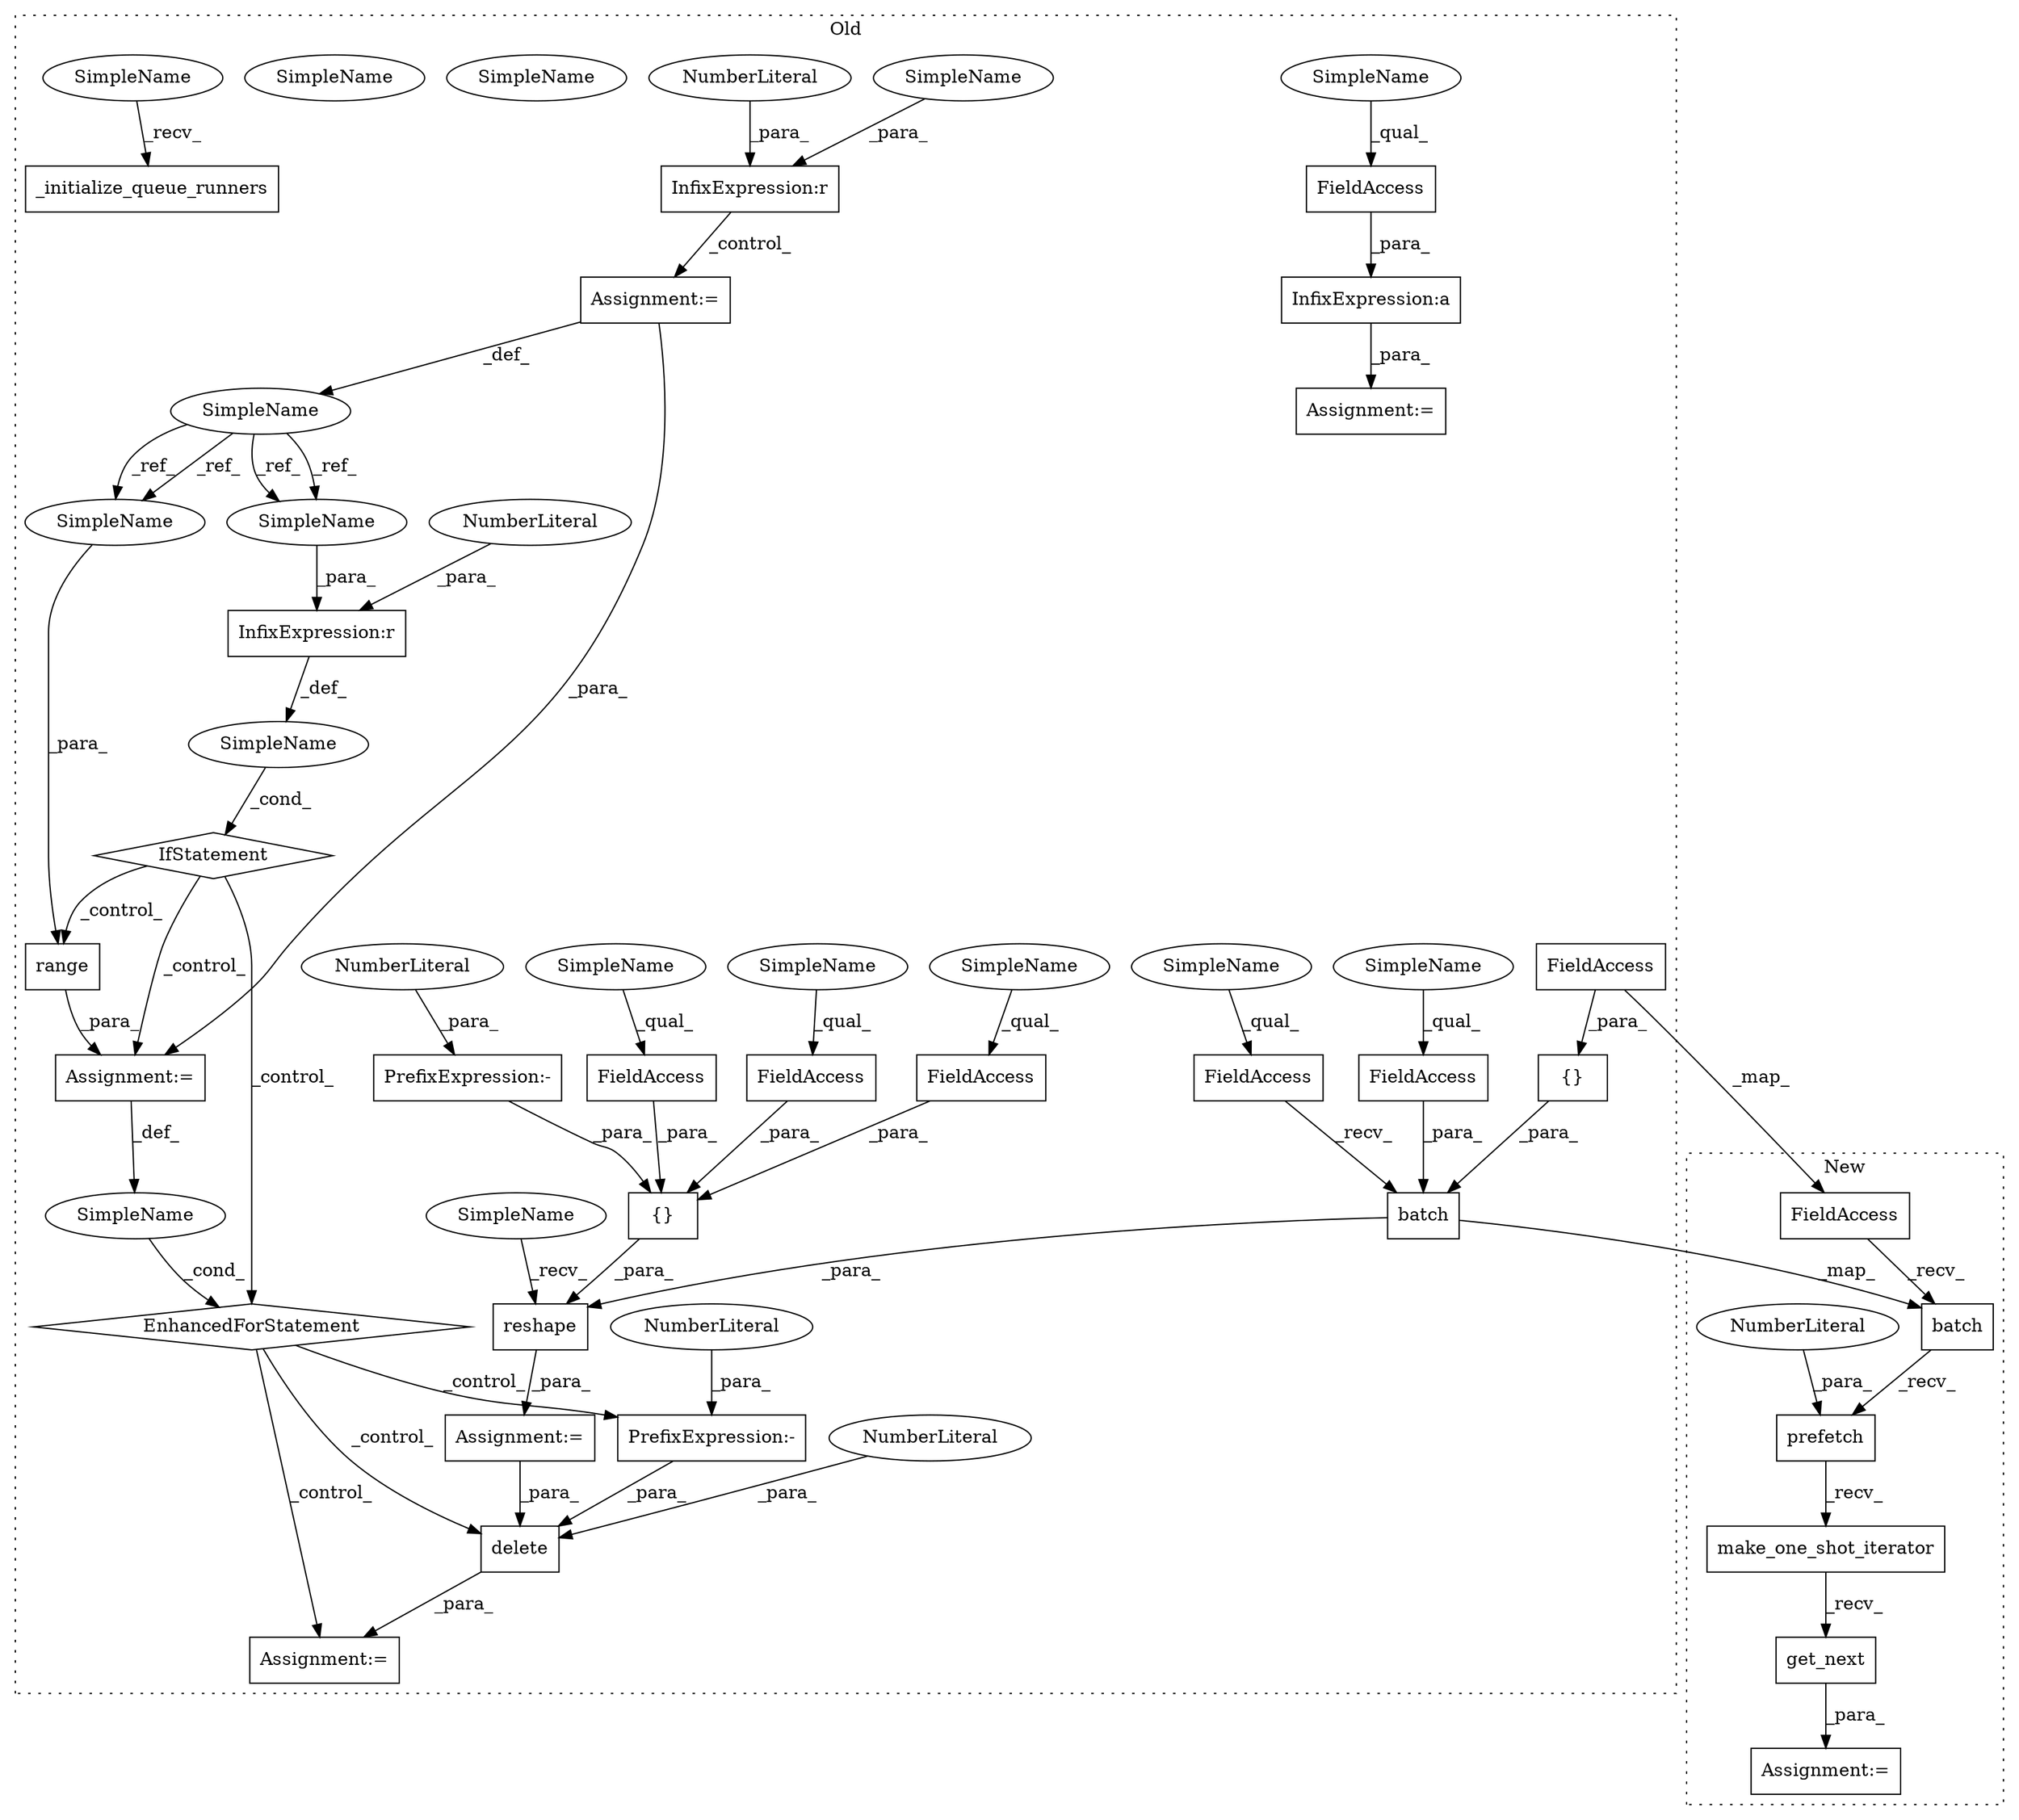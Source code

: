 digraph G {
subgraph cluster0 {
1 [label="IfStatement" a="25" s="12396,12414" l="4,2" shape="diamond"];
4 [label="SimpleName" a="42" s="" l="" shape="ellipse"];
5 [label="Assignment:=" a="7" s="12538" l="1" shape="box"];
6 [label="Assignment:=" a="7" s="11750" l="1" shape="box"];
7 [label="EnhancedForStatement" a="70" s="12426,12511" l="61,2" shape="diamond"];
8 [label="{}" a="4" s="11786,11844" l="1,1" shape="box"];
11 [label="range" a="32" s="12495,12510" l="6,1" shape="box"];
12 [label="{}" a="4" s="11682,11699" l="1,1" shape="box"];
13 [label="SimpleName" a="42" s="12491" l="1" shape="ellipse"];
14 [label="reshape" a="32" s="11762,11845" l="8,1" shape="box"];
15 [label="PrefixExpression:-" a="38" s="11787" l="1" shape="box"];
16 [label="NumberLiteral" a="34" s="11788" l="1" shape="ellipse"];
17 [label="delete" a="32" s="12545,12570" l="7,1" shape="box"];
18 [label="NumberLiteral" a="34" s="12569" l="1" shape="ellipse"];
20 [label="InfixExpression:r" a="27" s="12409" l="4" shape="box"];
21 [label="NumberLiteral" a="34" s="12413" l="1" shape="ellipse"];
22 [label="FieldAccess" a="22" s="11650" l="16" shape="box"];
23 [label="FieldAccess" a="22" s="11790" l="18" shape="box"];
24 [label="_initialize_queue_runners" a="32" s="11929" l="27" shape="box"];
25 [label="FieldAccess" a="22" s="11809" l="17" shape="box"];
26 [label="FieldAccess" a="22" s="11413" l="16" shape="box"];
27 [label="InfixExpression:a" a="27" s="11410" l="3" shape="box"];
28 [label="FieldAccess" a="22" s="11827" l="17" shape="box"];
29 [label="FieldAccess" a="22" s="11718" l="17" shape="box"];
30 [label="InfixExpression:r" a="27" s="11496" l="4" shape="box"];
31 [label="NumberLiteral" a="34" s="11500" l="1" shape="ellipse"];
32 [label="SimpleName" a="42" s="11537" l="9" shape="ellipse"];
33 [label="batch" a="32" s="11667,11735" l="6,1" shape="box"];
35 [label="Assignment:=" a="7" s="12426,12511" l="61,2" shape="box"];
36 [label="Assignment:=" a="7" s="11402" l="1" shape="box"];
37 [label="PrefixExpression:-" a="38" s="12566" l="1" shape="box"];
38 [label="NumberLiteral" a="34" s="12567" l="1" shape="ellipse"];
39 [label="Assignment:=" a="7" s="11546" l="1" shape="box"];
41 [label="FieldAccess" a="22" s="11683" l="16" shape="box"];
42 [label="SimpleName" a="42" s="11751" l="10" shape="ellipse"];
43 [label="SimpleName" a="42" s="11650" l="10" shape="ellipse"];
44 [label="SimpleName" a="42" s="11809" l="4" shape="ellipse"];
45 [label="SimpleName" a="42" s="11413" l="4" shape="ellipse"];
46 [label="SimpleName" a="42" s="11924" l="4" shape="ellipse"];
47 [label="SimpleName" a="42" s="11790" l="4" shape="ellipse"];
48 [label="SimpleName" a="42" s="11827" l="4" shape="ellipse"];
49 [label="SimpleName" a="42" s="11718" l="4" shape="ellipse"];
50 [label="SimpleName" a="42" s="12501" l="9" shape="ellipse"];
51 [label="SimpleName" a="42" s="12400" l="9" shape="ellipse"];
52 [label="SimpleName" a="42" s="11487" l="9" shape="ellipse"];
53 [label="SimpleName" a="42" s="12400" l="9" shape="ellipse"];
54 [label="SimpleName" a="42" s="12501" l="9" shape="ellipse"];
label = "Old";
style="dotted";
}
subgraph cluster1 {
2 [label="make_one_shot_iterator" a="32" s="11630" l="24" shape="box"];
3 [label="Assignment:=" a="7" s="11621" l="1" shape="box"];
9 [label="prefetch" a="32" s="11596,11606" l="9,1" shape="box"];
10 [label="NumberLiteral" a="34" s="11605" l="1" shape="ellipse"];
19 [label="get_next" a="32" s="11655" l="10" shape="box"];
34 [label="batch" a="32" s="11572,11594" l="6,1" shape="box"];
40 [label="FieldAccess" a="22" s="11555" l="16" shape="box"];
label = "New";
style="dotted";
}
1 -> 11 [label="_control_"];
1 -> 35 [label="_control_"];
1 -> 7 [label="_control_"];
2 -> 19 [label="_recv_"];
4 -> 1 [label="_cond_"];
6 -> 17 [label="_para_"];
7 -> 5 [label="_control_"];
7 -> 37 [label="_control_"];
7 -> 17 [label="_control_"];
8 -> 14 [label="_para_"];
9 -> 2 [label="_recv_"];
10 -> 9 [label="_para_"];
11 -> 35 [label="_para_"];
12 -> 33 [label="_para_"];
13 -> 7 [label="_cond_"];
14 -> 6 [label="_para_"];
15 -> 8 [label="_para_"];
16 -> 15 [label="_para_"];
17 -> 5 [label="_para_"];
18 -> 17 [label="_para_"];
19 -> 3 [label="_para_"];
20 -> 4 [label="_def_"];
21 -> 20 [label="_para_"];
22 -> 33 [label="_recv_"];
23 -> 8 [label="_para_"];
25 -> 8 [label="_para_"];
26 -> 27 [label="_para_"];
27 -> 36 [label="_para_"];
28 -> 8 [label="_para_"];
29 -> 33 [label="_para_"];
30 -> 39 [label="_control_"];
31 -> 30 [label="_para_"];
32 -> 53 [label="_ref_"];
32 -> 54 [label="_ref_"];
32 -> 54 [label="_ref_"];
32 -> 53 [label="_ref_"];
33 -> 34 [label="_map_"];
33 -> 14 [label="_para_"];
34 -> 9 [label="_recv_"];
35 -> 13 [label="_def_"];
37 -> 17 [label="_para_"];
38 -> 37 [label="_para_"];
39 -> 35 [label="_para_"];
39 -> 32 [label="_def_"];
40 -> 34 [label="_recv_"];
41 -> 40 [label="_map_"];
41 -> 12 [label="_para_"];
42 -> 14 [label="_recv_"];
43 -> 22 [label="_qual_"];
44 -> 25 [label="_qual_"];
45 -> 26 [label="_qual_"];
46 -> 24 [label="_recv_"];
47 -> 23 [label="_qual_"];
48 -> 28 [label="_qual_"];
49 -> 29 [label="_qual_"];
52 -> 30 [label="_para_"];
53 -> 20 [label="_para_"];
54 -> 11 [label="_para_"];
}